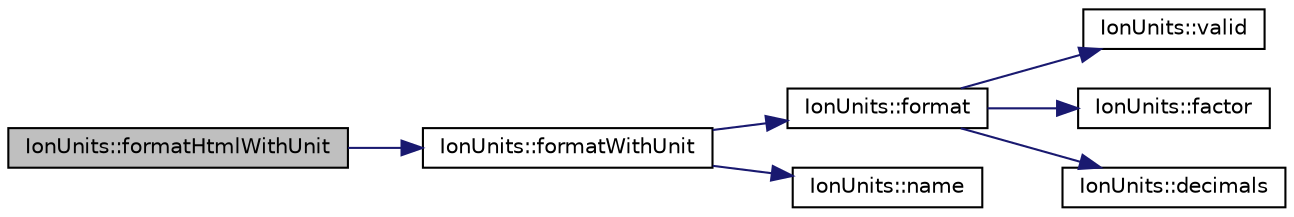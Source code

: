 digraph "IonUnits::formatHtmlWithUnit"
{
  edge [fontname="Helvetica",fontsize="10",labelfontname="Helvetica",labelfontsize="10"];
  node [fontname="Helvetica",fontsize="10",shape=record];
  rankdir="LR";
  Node227 [label="IonUnits::formatHtmlWithUnit",height=0.2,width=0.4,color="black", fillcolor="grey75", style="filled", fontcolor="black"];
  Node227 -> Node228 [color="midnightblue",fontsize="10",style="solid",fontname="Helvetica"];
  Node228 [label="IonUnits::formatWithUnit",height=0.2,width=0.4,color="black", fillcolor="white", style="filled",URL="$d7/dab/class_ion_units.html#a07052cd4b4b8496b73ffe657432a8624",tooltip="Format as string (with unit) "];
  Node228 -> Node229 [color="midnightblue",fontsize="10",style="solid",fontname="Helvetica"];
  Node229 [label="IonUnits::format",height=0.2,width=0.4,color="black", fillcolor="white", style="filled",URL="$d7/dab/class_ion_units.html#a7cf8cdbd0a24c418ae91b511fac5bee4",tooltip="Format as string. "];
  Node229 -> Node230 [color="midnightblue",fontsize="10",style="solid",fontname="Helvetica"];
  Node230 [label="IonUnits::valid",height=0.2,width=0.4,color="black", fillcolor="white", style="filled",URL="$d7/dab/class_ion_units.html#a23c5b1306ed473dbb2375a6675a2ce13",tooltip="Is unit ID valid? "];
  Node229 -> Node231 [color="midnightblue",fontsize="10",style="solid",fontname="Helvetica"];
  Node231 [label="IonUnits::factor",height=0.2,width=0.4,color="black", fillcolor="white", style="filled",URL="$d7/dab/class_ion_units.html#a210814a200496caf63083ed4abd1bd24",tooltip="Number of Satoshis (1e-8) per unit. "];
  Node229 -> Node232 [color="midnightblue",fontsize="10",style="solid",fontname="Helvetica"];
  Node232 [label="IonUnits::decimals",height=0.2,width=0.4,color="black", fillcolor="white", style="filled",URL="$d7/dab/class_ion_units.html#a5e9c7a5b666b858c171760273c51c9d7",tooltip="Number of decimals left. "];
  Node228 -> Node233 [color="midnightblue",fontsize="10",style="solid",fontname="Helvetica"];
  Node233 [label="IonUnits::name",height=0.2,width=0.4,color="black", fillcolor="white", style="filled",URL="$d7/dab/class_ion_units.html#a5bb4881389b09aeeb0bc235e87e0a42f",tooltip="Short name. "];
}
